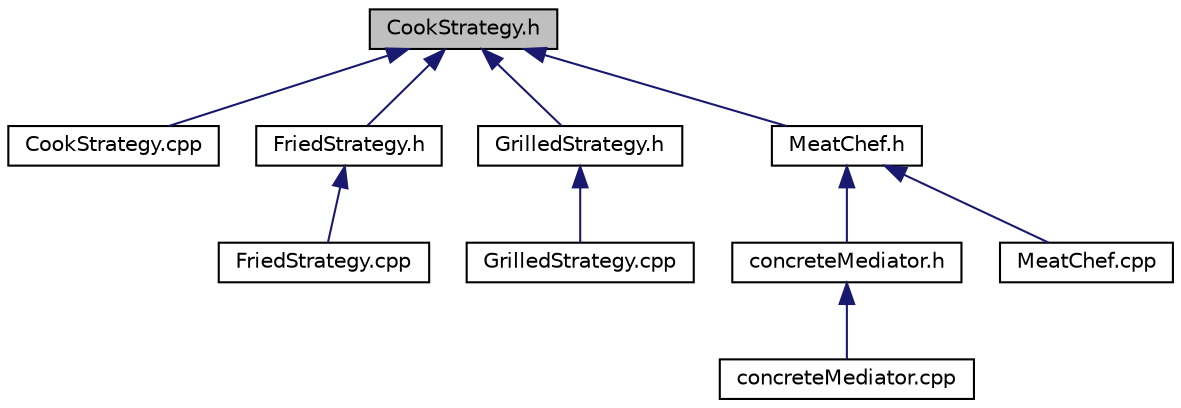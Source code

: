 digraph "CookStrategy.h"
{
 // LATEX_PDF_SIZE
  edge [fontname="Helvetica",fontsize="10",labelfontname="Helvetica",labelfontsize="10"];
  node [fontname="Helvetica",fontsize="10",shape=record];
  Node1 [label="CookStrategy.h",height=0.2,width=0.4,color="black", fillcolor="grey75", style="filled", fontcolor="black",tooltip="Contains the declaration of the CookStrategy class."];
  Node1 -> Node2 [dir="back",color="midnightblue",fontsize="10",style="solid",fontname="Helvetica"];
  Node2 [label="CookStrategy.cpp",height=0.2,width=0.4,color="black", fillcolor="white", style="filled",URL="$CookStrategy_8cpp.html",tooltip=" "];
  Node1 -> Node3 [dir="back",color="midnightblue",fontsize="10",style="solid",fontname="Helvetica"];
  Node3 [label="FriedStrategy.h",height=0.2,width=0.4,color="black", fillcolor="white", style="filled",URL="$FriedStrategy_8h.html",tooltip="Contains the declaration of the FriedStrategy class."];
  Node3 -> Node4 [dir="back",color="midnightblue",fontsize="10",style="solid",fontname="Helvetica"];
  Node4 [label="FriedStrategy.cpp",height=0.2,width=0.4,color="black", fillcolor="white", style="filled",URL="$FriedStrategy_8cpp.html",tooltip="Contains the declaration of the FriedStrategy class functions."];
  Node1 -> Node5 [dir="back",color="midnightblue",fontsize="10",style="solid",fontname="Helvetica"];
  Node5 [label="GrilledStrategy.h",height=0.2,width=0.4,color="black", fillcolor="white", style="filled",URL="$GrilledStrategy_8h.html",tooltip="Contains the declaration of the GrilledStrategy class."];
  Node5 -> Node6 [dir="back",color="midnightblue",fontsize="10",style="solid",fontname="Helvetica"];
  Node6 [label="GrilledStrategy.cpp",height=0.2,width=0.4,color="black", fillcolor="white", style="filled",URL="$GrilledStrategy_8cpp.html",tooltip="Contains the declaration of the GrilledStrategy class functions."];
  Node1 -> Node7 [dir="back",color="midnightblue",fontsize="10",style="solid",fontname="Helvetica"];
  Node7 [label="MeatChef.h",height=0.2,width=0.4,color="black", fillcolor="white", style="filled",URL="$MeatChef_8h.html",tooltip="Contains the declaration of the MeatChef class."];
  Node7 -> Node8 [dir="back",color="midnightblue",fontsize="10",style="solid",fontname="Helvetica"];
  Node8 [label="concreteMediator.h",height=0.2,width=0.4,color="black", fillcolor="white", style="filled",URL="$concreteMediator_8h.html",tooltip="Contains the declaration of the concreteMediator class."];
  Node8 -> Node9 [dir="back",color="midnightblue",fontsize="10",style="solid",fontname="Helvetica"];
  Node9 [label="concreteMediator.cpp",height=0.2,width=0.4,color="black", fillcolor="white", style="filled",URL="$concreteMediator_8cpp.html",tooltip="Contains the implementation of the concreteMediator class."];
  Node7 -> Node10 [dir="back",color="midnightblue",fontsize="10",style="solid",fontname="Helvetica"];
  Node10 [label="MeatChef.cpp",height=0.2,width=0.4,color="black", fillcolor="white", style="filled",URL="$MeatChef_8cpp.html",tooltip="Contains the declaration of the MeatChef class functions."];
}
